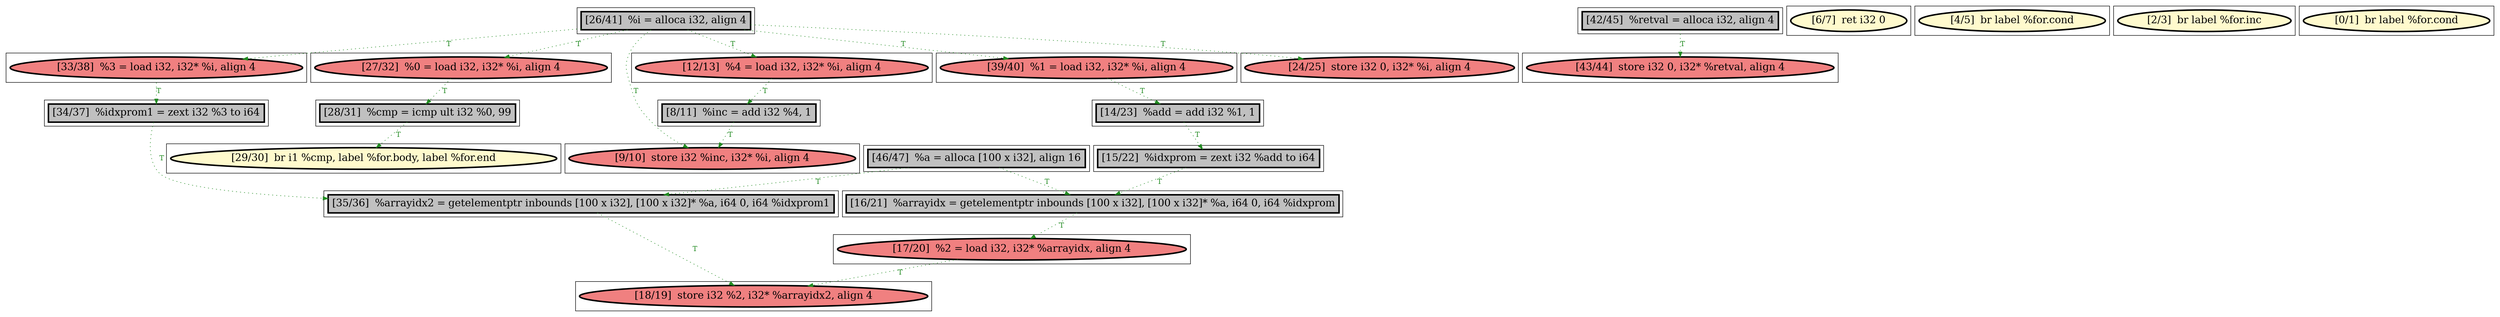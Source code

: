 
digraph G {



node105->node102 [style=dotted,color=forestgreen,label="T",fontcolor=forestgreen ]
node101->node112 [style=dotted,color=forestgreen,label="T",fontcolor=forestgreen ]
node119->node105 [style=dotted,color=forestgreen,label="T",fontcolor=forestgreen ]
node110->node99 [style=dotted,color=forestgreen,label="T",fontcolor=forestgreen ]
node103->node99 [style=dotted,color=forestgreen,label="T",fontcolor=forestgreen ]
node101->node100 [style=dotted,color=forestgreen,label="T",fontcolor=forestgreen ]
node101->node108 [style=dotted,color=forestgreen,label="T",fontcolor=forestgreen ]
node111->node106 [style=dotted,color=forestgreen,label="T",fontcolor=forestgreen ]
node101->node104 [style=dotted,color=forestgreen,label="T",fontcolor=forestgreen ]
node114->node103 [style=dotted,color=forestgreen,label="T",fontcolor=forestgreen ]
node100->node114 [style=dotted,color=forestgreen,label="T",fontcolor=forestgreen ]
node107->node102 [style=dotted,color=forestgreen,label="T",fontcolor=forestgreen ]
node118->node117 [style=dotted,color=forestgreen,label="T",fontcolor=forestgreen ]
node117->node112 [style=dotted,color=forestgreen,label="T",fontcolor=forestgreen ]
node101->node118 [style=dotted,color=forestgreen,label="T",fontcolor=forestgreen ]
node102->node110 [style=dotted,color=forestgreen,label="T",fontcolor=forestgreen ]
node104->node119 [style=dotted,color=forestgreen,label="T",fontcolor=forestgreen ]
node107->node103 [style=dotted,color=forestgreen,label="T",fontcolor=forestgreen ]
node101->node115 [style=dotted,color=forestgreen,label="T",fontcolor=forestgreen ]
node108->node109 [style=dotted,color=forestgreen,label="T",fontcolor=forestgreen ]
node109->node113 [style=dotted,color=forestgreen,label="T",fontcolor=forestgreen ]


subgraph cluster22 {


node118 [penwidth=3.0,fontsize=20,fillcolor=lightcoral,label="[12/13]  %4 = load i32, i32* %i, align 4",shape=ellipse,style=filled ]



}

subgraph cluster20 {


node116 [penwidth=3.0,fontsize=20,fillcolor=lemonchiffon,label="[6/7]  ret i32 0",shape=ellipse,style=filled ]



}

subgraph cluster18 {


node114 [penwidth=3.0,fontsize=20,fillcolor=grey,label="[34/37]  %idxprom1 = zext i32 %3 to i64",shape=rectangle,style=filled ]



}

subgraph cluster16 {


node112 [penwidth=3.0,fontsize=20,fillcolor=lightcoral,label="[9/10]  store i32 %inc, i32* %i, align 4",shape=ellipse,style=filled ]



}

subgraph cluster17 {


node113 [penwidth=3.0,fontsize=20,fillcolor=lemonchiffon,label="[29/30]  br i1 %cmp, label %for.body, label %for.end",shape=ellipse,style=filled ]



}

subgraph cluster4 {


node100 [penwidth=3.0,fontsize=20,fillcolor=lightcoral,label="[33/38]  %3 = load i32, i32* %i, align 4",shape=ellipse,style=filled ]



}

subgraph cluster3 {


node99 [penwidth=3.0,fontsize=20,fillcolor=lightcoral,label="[18/19]  store i32 %2, i32* %arrayidx2, align 4",shape=ellipse,style=filled ]



}

subgraph cluster2 {


node98 [penwidth=3.0,fontsize=20,fillcolor=lemonchiffon,label="[4/5]  br label %for.cond",shape=ellipse,style=filled ]



}

subgraph cluster1 {


node97 [penwidth=3.0,fontsize=20,fillcolor=lemonchiffon,label="[2/3]  br label %for.inc",shape=ellipse,style=filled ]



}

subgraph cluster12 {


node108 [penwidth=3.0,fontsize=20,fillcolor=lightcoral,label="[27/32]  %0 = load i32, i32* %i, align 4",shape=ellipse,style=filled ]



}

subgraph cluster5 {


node101 [penwidth=3.0,fontsize=20,fillcolor=grey,label="[26/41]  %i = alloca i32, align 4",shape=rectangle,style=filled ]



}

subgraph cluster0 {


node96 [penwidth=3.0,fontsize=20,fillcolor=lemonchiffon,label="[0/1]  br label %for.cond",shape=ellipse,style=filled ]



}

subgraph cluster6 {


node102 [penwidth=3.0,fontsize=20,fillcolor=grey,label="[16/21]  %arrayidx = getelementptr inbounds [100 x i32], [100 x i32]* %a, i64 0, i64 %idxprom",shape=rectangle,style=filled ]



}

subgraph cluster14 {


node110 [penwidth=3.0,fontsize=20,fillcolor=lightcoral,label="[17/20]  %2 = load i32, i32* %arrayidx, align 4",shape=ellipse,style=filled ]



}

subgraph cluster7 {


node103 [penwidth=3.0,fontsize=20,fillcolor=grey,label="[35/36]  %arrayidx2 = getelementptr inbounds [100 x i32], [100 x i32]* %a, i64 0, i64 %idxprom1",shape=rectangle,style=filled ]



}

subgraph cluster23 {


node119 [penwidth=3.0,fontsize=20,fillcolor=grey,label="[14/23]  %add = add i32 %1, 1",shape=rectangle,style=filled ]



}

subgraph cluster8 {


node104 [penwidth=3.0,fontsize=20,fillcolor=lightcoral,label="[39/40]  %1 = load i32, i32* %i, align 4",shape=ellipse,style=filled ]



}

subgraph cluster21 {


node117 [penwidth=3.0,fontsize=20,fillcolor=grey,label="[8/11]  %inc = add i32 %4, 1",shape=rectangle,style=filled ]



}

subgraph cluster9 {


node105 [penwidth=3.0,fontsize=20,fillcolor=grey,label="[15/22]  %idxprom = zext i32 %add to i64",shape=rectangle,style=filled ]



}

subgraph cluster19 {


node115 [penwidth=3.0,fontsize=20,fillcolor=lightcoral,label="[24/25]  store i32 0, i32* %i, align 4",shape=ellipse,style=filled ]



}

subgraph cluster10 {


node106 [penwidth=3.0,fontsize=20,fillcolor=lightcoral,label="[43/44]  store i32 0, i32* %retval, align 4",shape=ellipse,style=filled ]



}

subgraph cluster11 {


node107 [penwidth=3.0,fontsize=20,fillcolor=grey,label="[46/47]  %a = alloca [100 x i32], align 16",shape=rectangle,style=filled ]



}

subgraph cluster13 {


node109 [penwidth=3.0,fontsize=20,fillcolor=grey,label="[28/31]  %cmp = icmp ult i32 %0, 99",shape=rectangle,style=filled ]



}

subgraph cluster15 {


node111 [penwidth=3.0,fontsize=20,fillcolor=grey,label="[42/45]  %retval = alloca i32, align 4",shape=rectangle,style=filled ]



}

}
